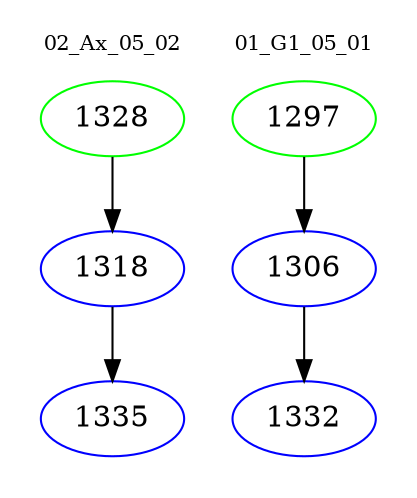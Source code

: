 digraph{
subgraph cluster_0 {
color = white
label = "02_Ax_05_02";
fontsize=10;
T0_1328 [label="1328", color="green"]
T0_1328 -> T0_1318 [color="black"]
T0_1318 [label="1318", color="blue"]
T0_1318 -> T0_1335 [color="black"]
T0_1335 [label="1335", color="blue"]
}
subgraph cluster_1 {
color = white
label = "01_G1_05_01";
fontsize=10;
T1_1297 [label="1297", color="green"]
T1_1297 -> T1_1306 [color="black"]
T1_1306 [label="1306", color="blue"]
T1_1306 -> T1_1332 [color="black"]
T1_1332 [label="1332", color="blue"]
}
}
